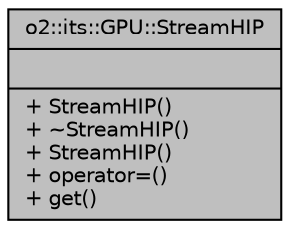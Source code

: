 digraph "o2::its::GPU::StreamHIP"
{
 // INTERACTIVE_SVG=YES
  bgcolor="transparent";
  edge [fontname="Helvetica",fontsize="10",labelfontname="Helvetica",labelfontsize="10"];
  node [fontname="Helvetica",fontsize="10",shape=record];
  Node1 [label="{o2::its::GPU::StreamHIP\n||+ StreamHIP()\l+ ~StreamHIP()\l+ StreamHIP()\l+ operator=()\l+ get()\l}",height=0.2,width=0.4,color="black", fillcolor="grey75", style="filled", fontcolor="black"];
}
